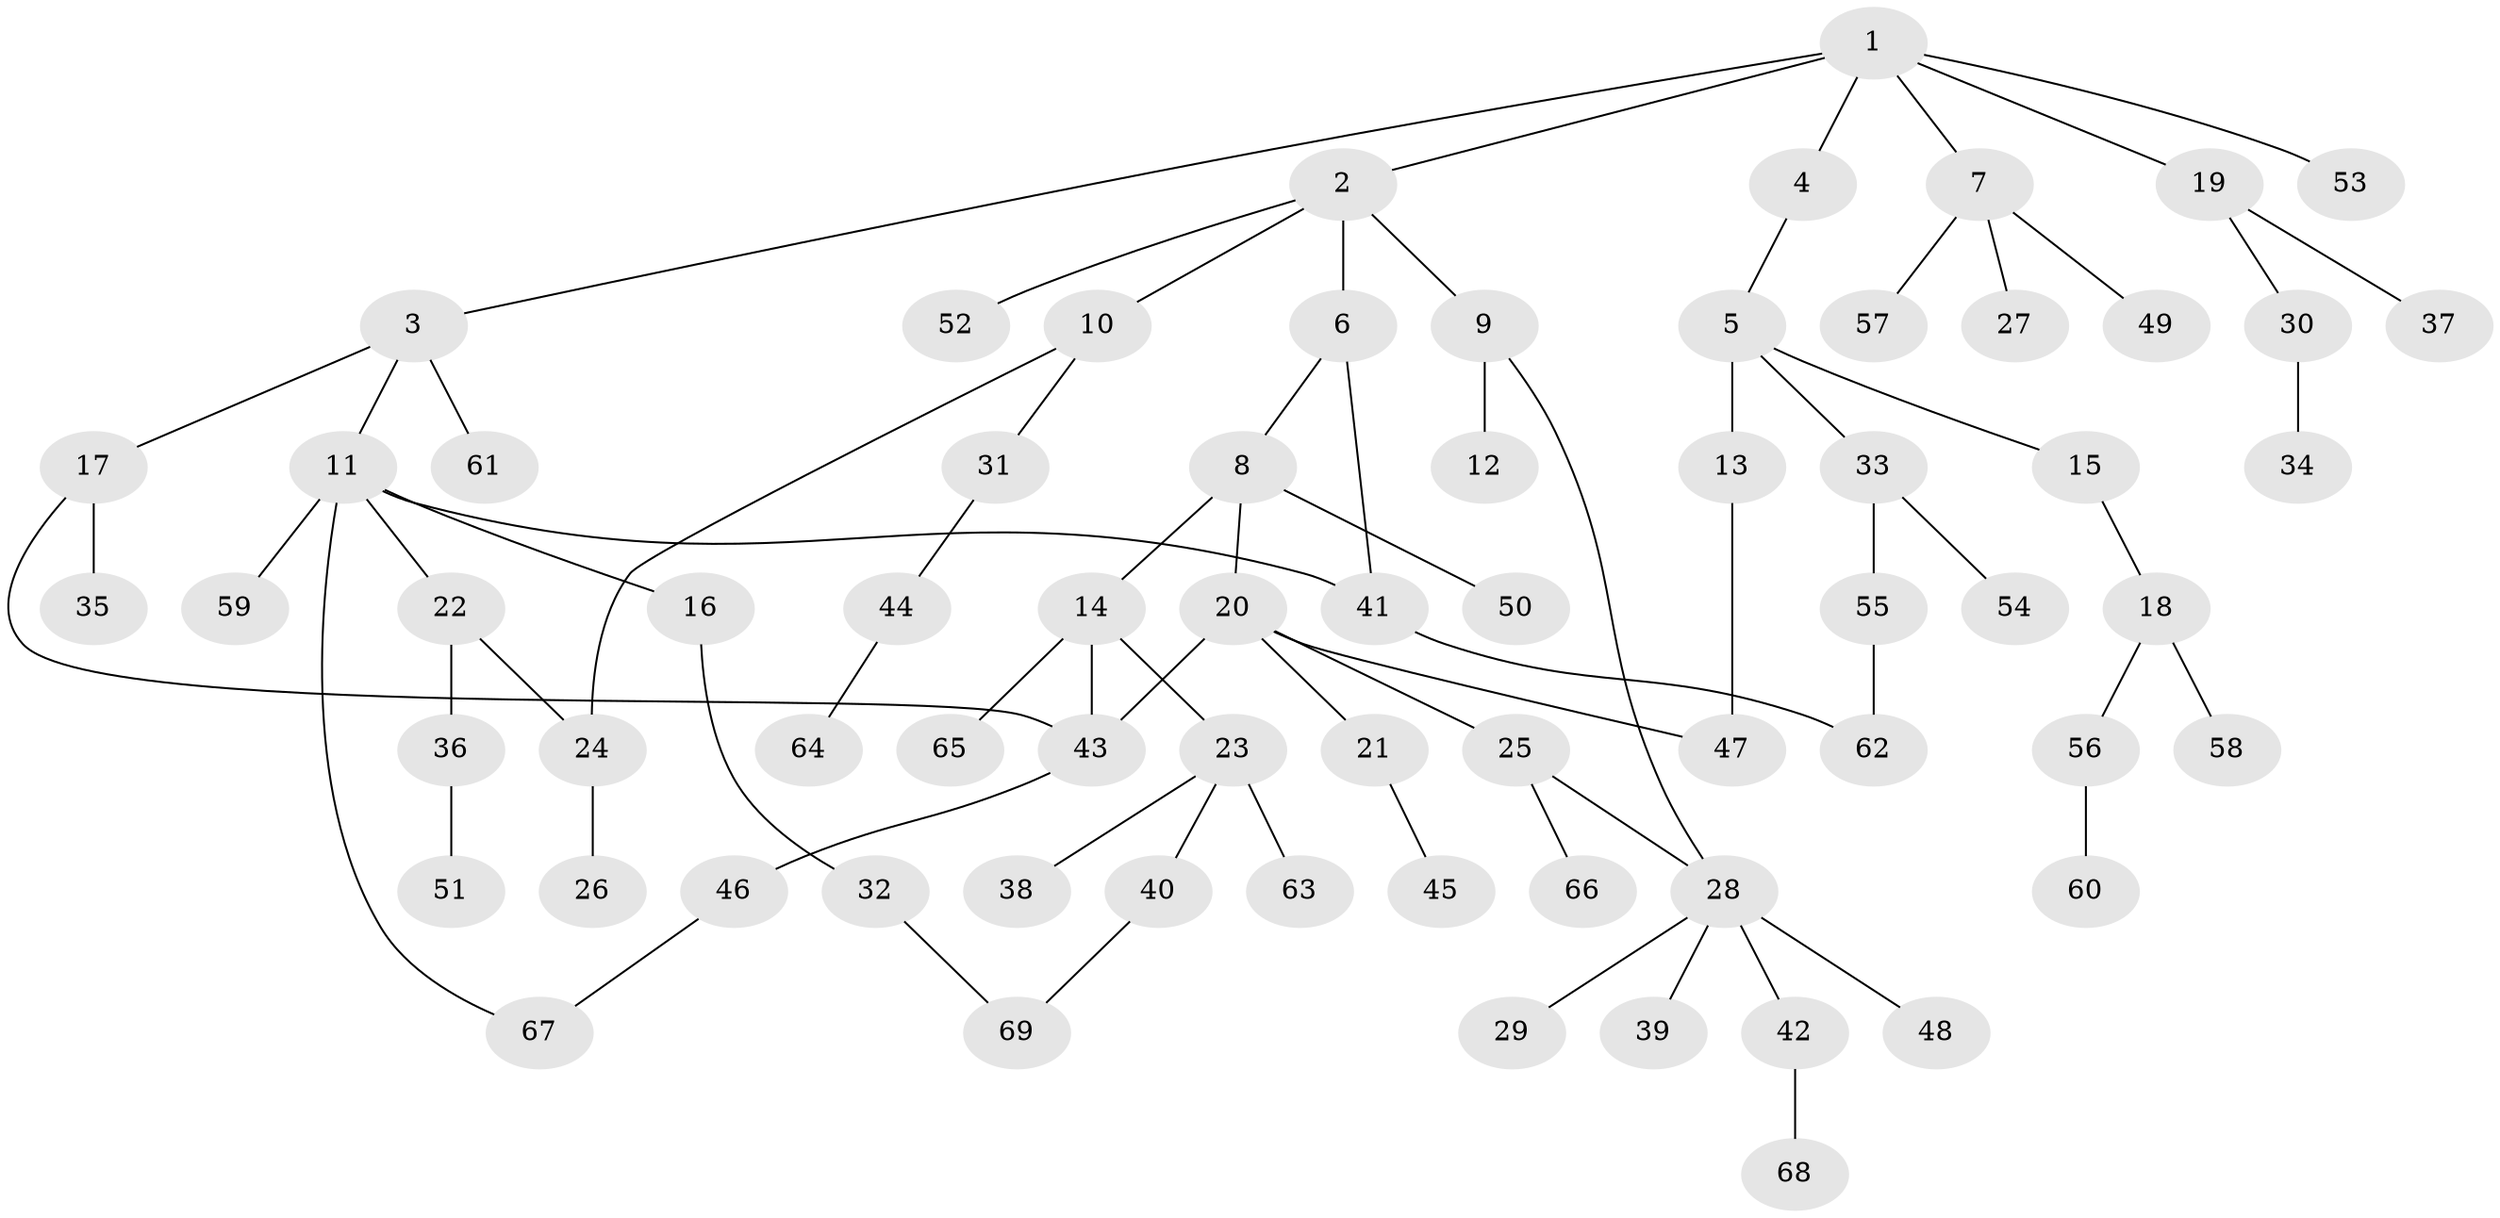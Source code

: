// coarse degree distribution, {11: 0.029411764705882353, 4: 0.08823529411764706, 3: 0.17647058823529413, 5: 0.058823529411764705, 1: 0.4411764705882353, 2: 0.17647058823529413, 6: 0.029411764705882353}
// Generated by graph-tools (version 1.1) at 2025/17/03/04/25 18:17:02]
// undirected, 69 vertices, 77 edges
graph export_dot {
graph [start="1"]
  node [color=gray90,style=filled];
  1;
  2;
  3;
  4;
  5;
  6;
  7;
  8;
  9;
  10;
  11;
  12;
  13;
  14;
  15;
  16;
  17;
  18;
  19;
  20;
  21;
  22;
  23;
  24;
  25;
  26;
  27;
  28;
  29;
  30;
  31;
  32;
  33;
  34;
  35;
  36;
  37;
  38;
  39;
  40;
  41;
  42;
  43;
  44;
  45;
  46;
  47;
  48;
  49;
  50;
  51;
  52;
  53;
  54;
  55;
  56;
  57;
  58;
  59;
  60;
  61;
  62;
  63;
  64;
  65;
  66;
  67;
  68;
  69;
  1 -- 2;
  1 -- 3;
  1 -- 4;
  1 -- 7;
  1 -- 19;
  1 -- 53;
  2 -- 6;
  2 -- 9;
  2 -- 10;
  2 -- 52;
  3 -- 11;
  3 -- 17;
  3 -- 61;
  4 -- 5;
  5 -- 13;
  5 -- 15;
  5 -- 33;
  6 -- 8;
  6 -- 41;
  7 -- 27;
  7 -- 49;
  7 -- 57;
  8 -- 14;
  8 -- 20;
  8 -- 50;
  9 -- 12;
  9 -- 28;
  10 -- 31;
  10 -- 24;
  11 -- 16;
  11 -- 22;
  11 -- 59;
  11 -- 41;
  11 -- 67;
  13 -- 47;
  14 -- 23;
  14 -- 43;
  14 -- 65;
  15 -- 18;
  16 -- 32;
  17 -- 35;
  17 -- 43;
  18 -- 56;
  18 -- 58;
  19 -- 30;
  19 -- 37;
  20 -- 21;
  20 -- 25;
  20 -- 47;
  20 -- 43;
  21 -- 45;
  22 -- 24;
  22 -- 36;
  23 -- 38;
  23 -- 40;
  23 -- 63;
  24 -- 26;
  25 -- 66;
  25 -- 28;
  28 -- 29;
  28 -- 39;
  28 -- 42;
  28 -- 48;
  30 -- 34;
  31 -- 44;
  32 -- 69;
  33 -- 54;
  33 -- 55;
  36 -- 51;
  40 -- 69;
  41 -- 62;
  42 -- 68;
  43 -- 46;
  44 -- 64;
  46 -- 67;
  55 -- 62;
  56 -- 60;
}
